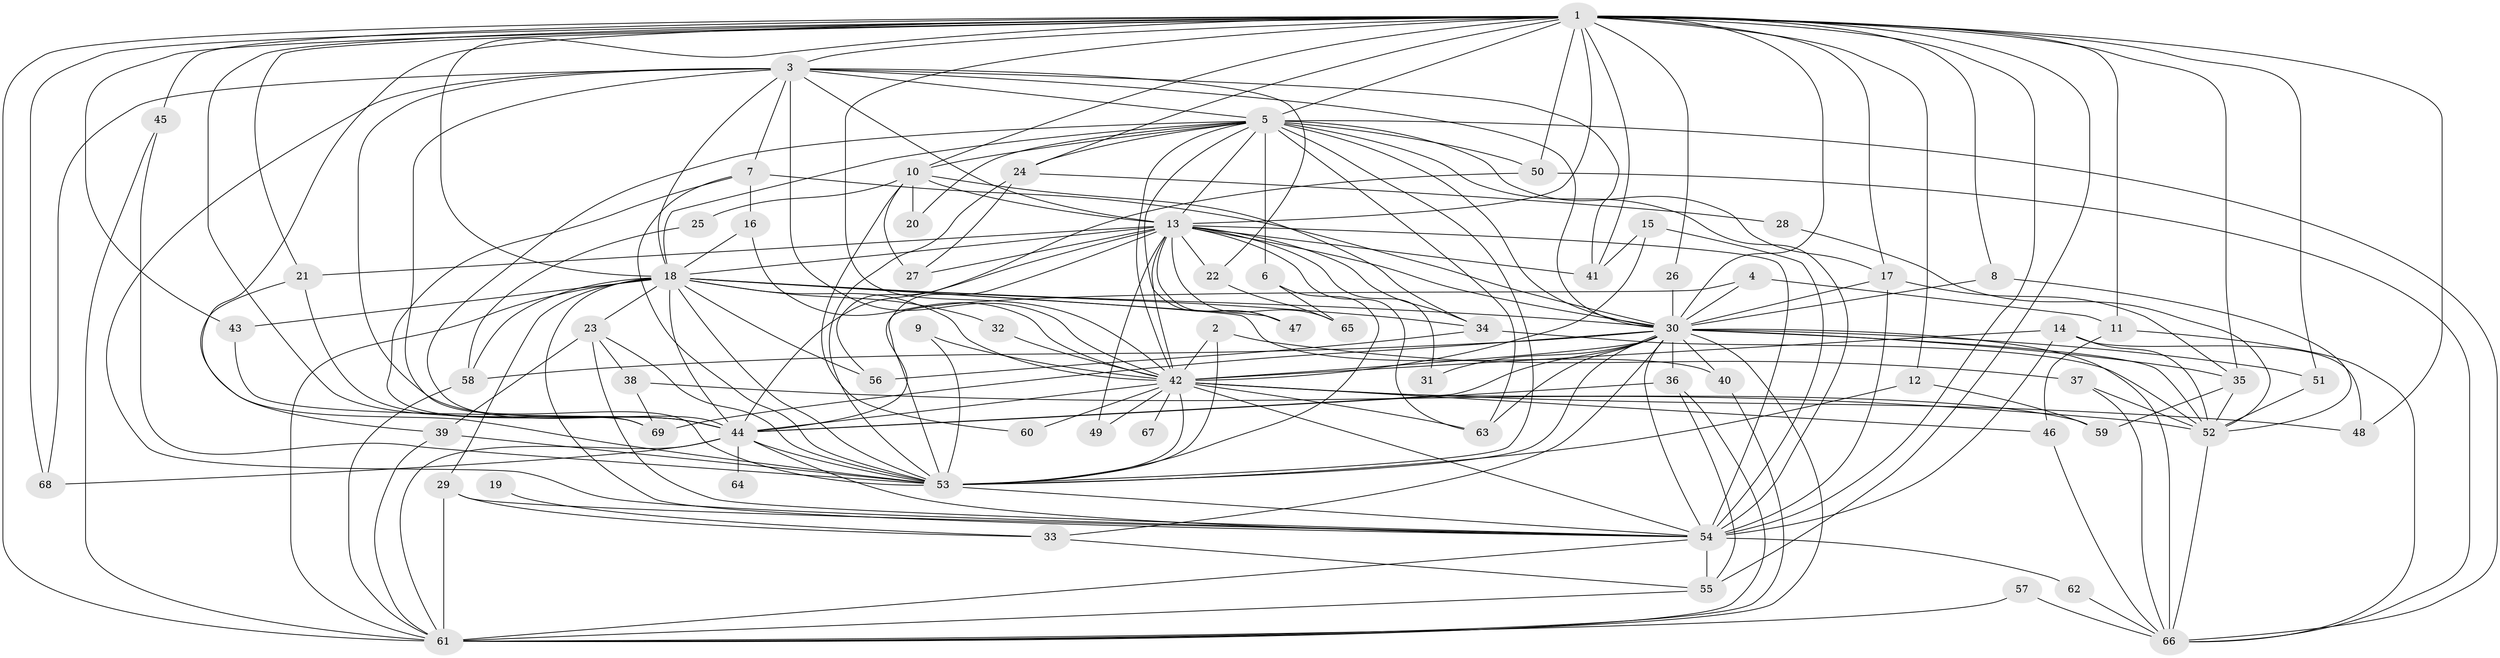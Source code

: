 // original degree distribution, {24: 0.021739130434782608, 34: 0.007246376811594203, 26: 0.007246376811594203, 15: 0.007246376811594203, 22: 0.007246376811594203, 20: 0.007246376811594203, 30: 0.007246376811594203, 17: 0.007246376811594203, 3: 0.21739130434782608, 2: 0.5289855072463768, 10: 0.014492753623188406, 5: 0.036231884057971016, 4: 0.11594202898550725, 9: 0.007246376811594203, 12: 0.007246376811594203}
// Generated by graph-tools (version 1.1) at 2025/01/03/09/25 03:01:37]
// undirected, 69 vertices, 205 edges
graph export_dot {
graph [start="1"]
  node [color=gray90,style=filled];
  1;
  2;
  3;
  4;
  5;
  6;
  7;
  8;
  9;
  10;
  11;
  12;
  13;
  14;
  15;
  16;
  17;
  18;
  19;
  20;
  21;
  22;
  23;
  24;
  25;
  26;
  27;
  28;
  29;
  30;
  31;
  32;
  33;
  34;
  35;
  36;
  37;
  38;
  39;
  40;
  41;
  42;
  43;
  44;
  45;
  46;
  47;
  48;
  49;
  50;
  51;
  52;
  53;
  54;
  55;
  56;
  57;
  58;
  59;
  60;
  61;
  62;
  63;
  64;
  65;
  66;
  67;
  68;
  69;
  1 -- 3 [weight=1.0];
  1 -- 5 [weight=2.0];
  1 -- 8 [weight=1.0];
  1 -- 10 [weight=1.0];
  1 -- 11 [weight=2.0];
  1 -- 12 [weight=1.0];
  1 -- 13 [weight=2.0];
  1 -- 17 [weight=1.0];
  1 -- 18 [weight=1.0];
  1 -- 21 [weight=1.0];
  1 -- 24 [weight=1.0];
  1 -- 26 [weight=1.0];
  1 -- 30 [weight=2.0];
  1 -- 35 [weight=1.0];
  1 -- 41 [weight=1.0];
  1 -- 42 [weight=1.0];
  1 -- 43 [weight=1.0];
  1 -- 44 [weight=1.0];
  1 -- 45 [weight=2.0];
  1 -- 48 [weight=1.0];
  1 -- 50 [weight=1.0];
  1 -- 51 [weight=1.0];
  1 -- 53 [weight=1.0];
  1 -- 54 [weight=2.0];
  1 -- 55 [weight=1.0];
  1 -- 61 [weight=1.0];
  1 -- 68 [weight=1.0];
  2 -- 37 [weight=1.0];
  2 -- 42 [weight=1.0];
  2 -- 53 [weight=1.0];
  3 -- 5 [weight=1.0];
  3 -- 7 [weight=1.0];
  3 -- 13 [weight=2.0];
  3 -- 18 [weight=2.0];
  3 -- 22 [weight=1.0];
  3 -- 30 [weight=1.0];
  3 -- 41 [weight=1.0];
  3 -- 42 [weight=1.0];
  3 -- 44 [weight=1.0];
  3 -- 53 [weight=1.0];
  3 -- 54 [weight=1.0];
  3 -- 68 [weight=1.0];
  4 -- 11 [weight=1.0];
  4 -- 30 [weight=1.0];
  4 -- 44 [weight=1.0];
  5 -- 6 [weight=1.0];
  5 -- 10 [weight=2.0];
  5 -- 13 [weight=1.0];
  5 -- 17 [weight=1.0];
  5 -- 18 [weight=1.0];
  5 -- 20 [weight=1.0];
  5 -- 24 [weight=2.0];
  5 -- 30 [weight=1.0];
  5 -- 42 [weight=1.0];
  5 -- 44 [weight=2.0];
  5 -- 47 [weight=1.0];
  5 -- 50 [weight=1.0];
  5 -- 53 [weight=2.0];
  5 -- 54 [weight=2.0];
  5 -- 63 [weight=2.0];
  5 -- 66 [weight=1.0];
  6 -- 53 [weight=1.0];
  6 -- 65 [weight=1.0];
  7 -- 16 [weight=1.0];
  7 -- 30 [weight=1.0];
  7 -- 53 [weight=1.0];
  7 -- 69 [weight=1.0];
  8 -- 30 [weight=1.0];
  8 -- 52 [weight=1.0];
  9 -- 42 [weight=1.0];
  9 -- 53 [weight=1.0];
  10 -- 13 [weight=1.0];
  10 -- 20 [weight=1.0];
  10 -- 25 [weight=1.0];
  10 -- 27 [weight=1.0];
  10 -- 34 [weight=1.0];
  10 -- 60 [weight=1.0];
  11 -- 46 [weight=1.0];
  11 -- 66 [weight=1.0];
  12 -- 53 [weight=1.0];
  12 -- 59 [weight=1.0];
  13 -- 18 [weight=1.0];
  13 -- 21 [weight=1.0];
  13 -- 22 [weight=1.0];
  13 -- 27 [weight=1.0];
  13 -- 30 [weight=1.0];
  13 -- 31 [weight=1.0];
  13 -- 34 [weight=1.0];
  13 -- 41 [weight=1.0];
  13 -- 42 [weight=1.0];
  13 -- 44 [weight=1.0];
  13 -- 47 [weight=1.0];
  13 -- 49 [weight=1.0];
  13 -- 53 [weight=2.0];
  13 -- 54 [weight=3.0];
  13 -- 63 [weight=1.0];
  13 -- 65 [weight=1.0];
  14 -- 42 [weight=1.0];
  14 -- 48 [weight=1.0];
  14 -- 52 [weight=1.0];
  14 -- 54 [weight=1.0];
  15 -- 41 [weight=1.0];
  15 -- 42 [weight=1.0];
  15 -- 54 [weight=1.0];
  16 -- 18 [weight=1.0];
  16 -- 42 [weight=1.0];
  17 -- 30 [weight=1.0];
  17 -- 35 [weight=1.0];
  17 -- 54 [weight=1.0];
  18 -- 23 [weight=1.0];
  18 -- 29 [weight=1.0];
  18 -- 30 [weight=2.0];
  18 -- 32 [weight=1.0];
  18 -- 34 [weight=1.0];
  18 -- 40 [weight=1.0];
  18 -- 42 [weight=1.0];
  18 -- 43 [weight=2.0];
  18 -- 44 [weight=1.0];
  18 -- 47 [weight=1.0];
  18 -- 53 [weight=1.0];
  18 -- 54 [weight=2.0];
  18 -- 56 [weight=1.0];
  18 -- 58 [weight=1.0];
  18 -- 61 [weight=1.0];
  19 -- 33 [weight=1.0];
  21 -- 39 [weight=1.0];
  21 -- 44 [weight=1.0];
  22 -- 65 [weight=1.0];
  23 -- 38 [weight=1.0];
  23 -- 39 [weight=1.0];
  23 -- 53 [weight=1.0];
  23 -- 54 [weight=1.0];
  24 -- 27 [weight=1.0];
  24 -- 28 [weight=1.0];
  24 -- 53 [weight=1.0];
  25 -- 58 [weight=1.0];
  26 -- 30 [weight=2.0];
  28 -- 52 [weight=1.0];
  29 -- 33 [weight=1.0];
  29 -- 54 [weight=1.0];
  29 -- 61 [weight=1.0];
  30 -- 31 [weight=1.0];
  30 -- 33 [weight=1.0];
  30 -- 35 [weight=1.0];
  30 -- 36 [weight=1.0];
  30 -- 40 [weight=1.0];
  30 -- 42 [weight=2.0];
  30 -- 44 [weight=1.0];
  30 -- 51 [weight=1.0];
  30 -- 52 [weight=1.0];
  30 -- 53 [weight=1.0];
  30 -- 54 [weight=1.0];
  30 -- 58 [weight=1.0];
  30 -- 61 [weight=1.0];
  30 -- 63 [weight=1.0];
  30 -- 66 [weight=1.0];
  30 -- 69 [weight=1.0];
  32 -- 42 [weight=1.0];
  33 -- 55 [weight=1.0];
  34 -- 52 [weight=1.0];
  34 -- 56 [weight=1.0];
  35 -- 52 [weight=1.0];
  35 -- 59 [weight=1.0];
  36 -- 44 [weight=1.0];
  36 -- 55 [weight=1.0];
  36 -- 61 [weight=1.0];
  37 -- 52 [weight=1.0];
  37 -- 66 [weight=1.0];
  38 -- 52 [weight=1.0];
  38 -- 69 [weight=1.0];
  39 -- 53 [weight=1.0];
  39 -- 61 [weight=1.0];
  40 -- 61 [weight=1.0];
  42 -- 44 [weight=1.0];
  42 -- 46 [weight=1.0];
  42 -- 48 [weight=1.0];
  42 -- 49 [weight=1.0];
  42 -- 53 [weight=1.0];
  42 -- 54 [weight=1.0];
  42 -- 59 [weight=1.0];
  42 -- 60 [weight=1.0];
  42 -- 63 [weight=1.0];
  42 -- 67 [weight=1.0];
  43 -- 69 [weight=1.0];
  44 -- 53 [weight=1.0];
  44 -- 54 [weight=1.0];
  44 -- 61 [weight=1.0];
  44 -- 64 [weight=1.0];
  44 -- 68 [weight=1.0];
  45 -- 53 [weight=1.0];
  45 -- 61 [weight=1.0];
  46 -- 66 [weight=1.0];
  50 -- 56 [weight=1.0];
  50 -- 66 [weight=1.0];
  51 -- 52 [weight=1.0];
  52 -- 66 [weight=1.0];
  53 -- 54 [weight=1.0];
  54 -- 55 [weight=1.0];
  54 -- 61 [weight=1.0];
  54 -- 62 [weight=1.0];
  55 -- 61 [weight=1.0];
  57 -- 61 [weight=1.0];
  57 -- 66 [weight=1.0];
  58 -- 61 [weight=1.0];
  62 -- 66 [weight=1.0];
}
